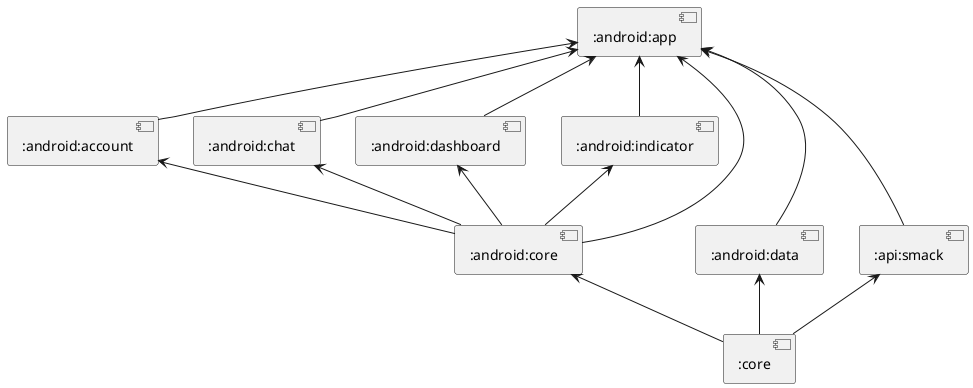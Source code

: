 @startuml

[:android:app]
[:android:account]
[:android:chat]
[:android:dashboard]
[:android:indicator]
[:android:core]
[:android:data]
[:api:smack]

[:android:app] <-- [:android:core]
[:android:account] <-- [:android:core]
[:android:chat] <-- [:android:core]
[:android:dashboard] <-- [:android:core]
[:android:indicator] <-- [:android:core]

[:android:app] <-- [:android:account]
[:android:app] <-- [:android:chat]
[:android:app] <-- [:android:dashboard]
[:android:app] <-- [:android:indicator]
[:android:app] <-- [:android:data]
[:android:app] <-- [:api:smack]

[:android:core] <-- [:core]
[:android:data] <-- [:core]
[:api:smack] <-- [:core]


@enduml